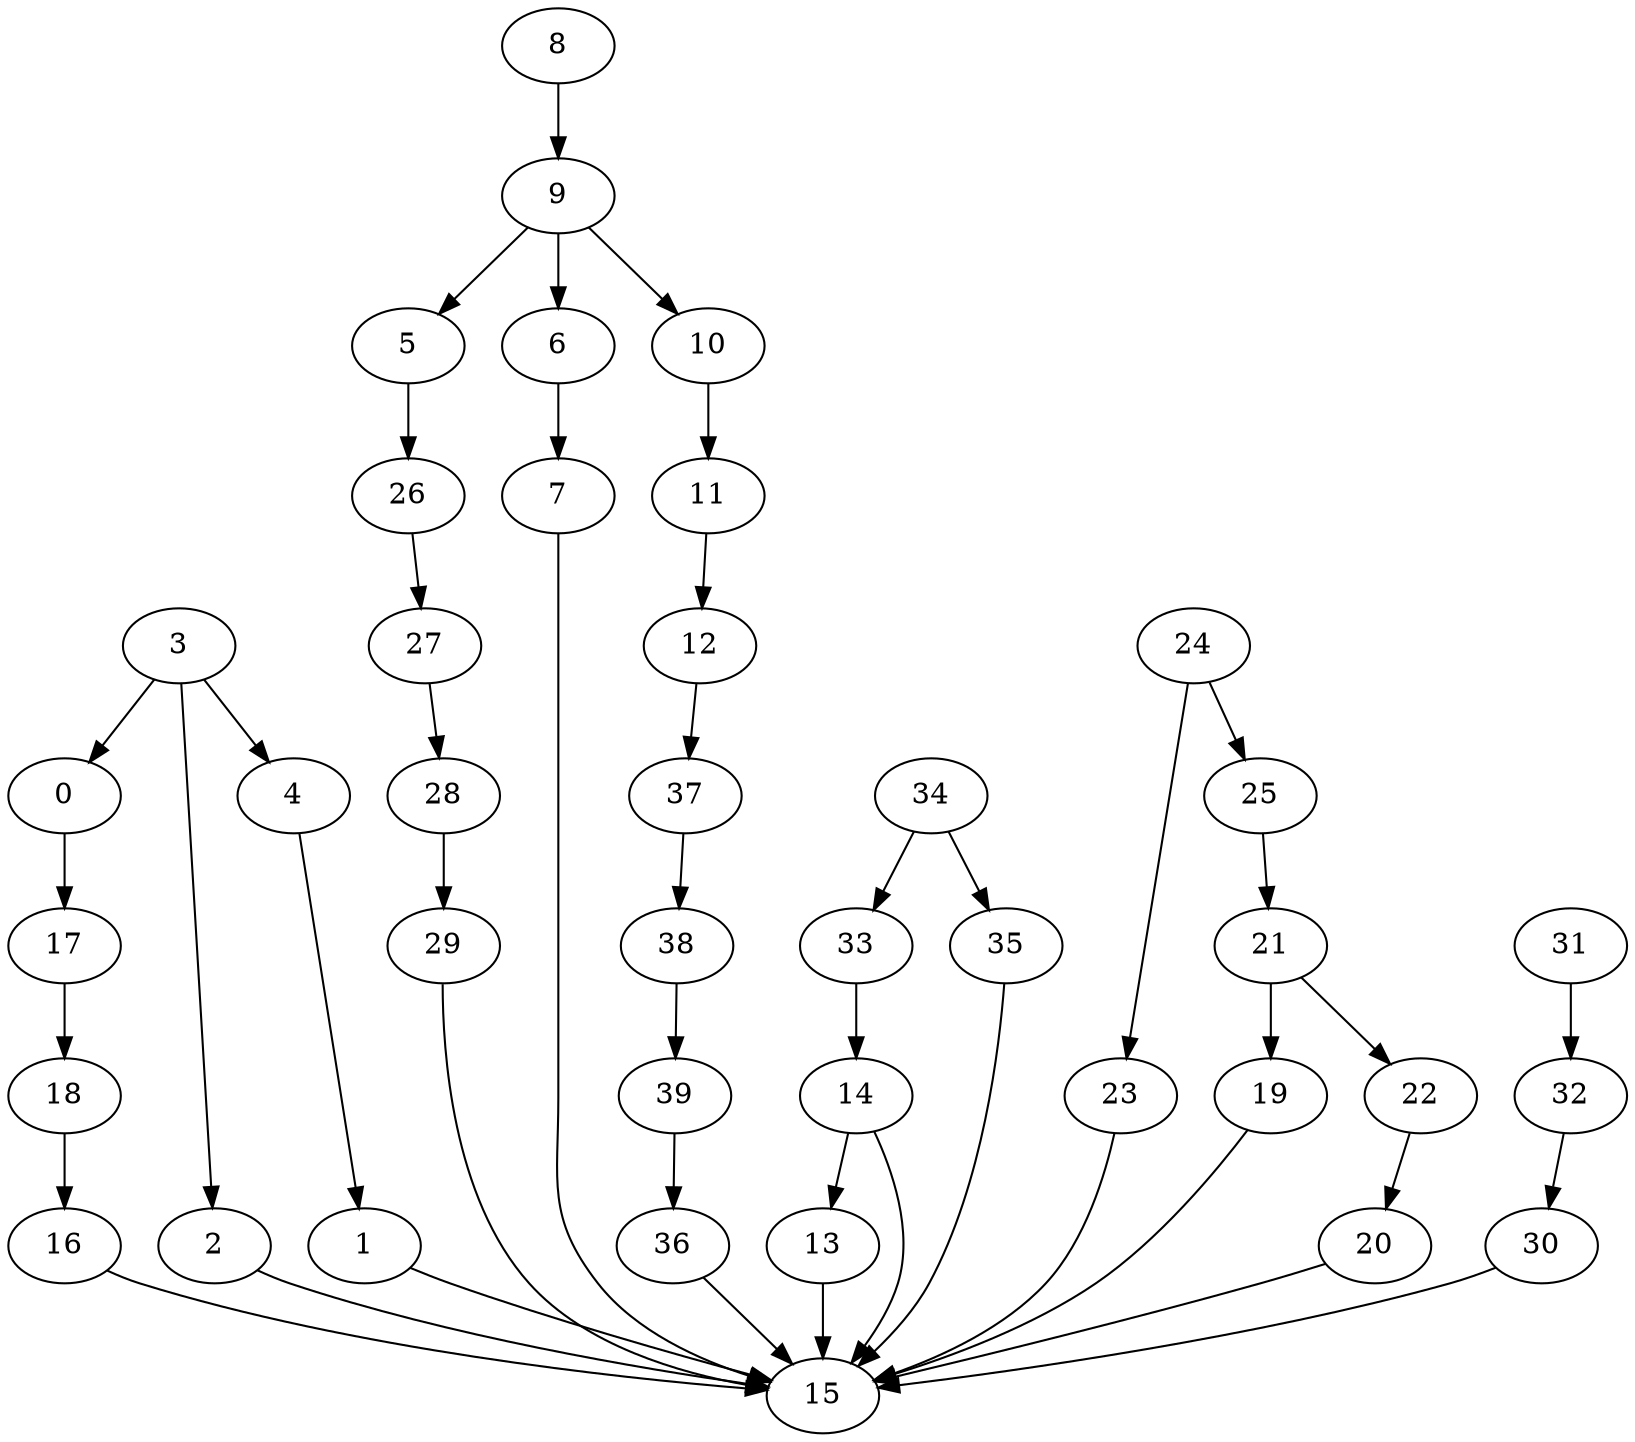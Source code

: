 strict digraph  {
0 [exec=122];
1 [exec=85];
2 [exec=74];
3 [exec=114];
4 [exec=186];
5 [exec=170];
6 [exec=193];
7 [exec=75];
8 [exec=140];
9 [exec=161];
10 [exec=130];
11 [exec=102];
12 [exec=191];
13 [exec=50];
14 [exec=176];
15 [exec=135];
16 [exec=111];
17 [exec=86];
18 [exec=189];
19 [exec=77];
20 [exec=127];
21 [exec=191];
22 [exec=124];
23 [exec=116];
24 [exec=171];
25 [exec=67];
26 [exec=70];
27 [exec=188];
28 [exec=150];
29 [exec=184];
30 [exec=198];
31 [exec=120];
32 [exec=165];
33 [exec=79];
34 [exec=106];
35 [exec=145];
36 [exec=87];
37 [exec=106];
38 [exec=61];
39 [exec=196];
0 -> 17  [comm=20];
1 -> 15  [comm=10];
2 -> 15  [comm=11];
3 -> 4  [comm=6];
3 -> 0  [comm=10];
3 -> 2  [comm=10];
4 -> 1  [comm=15];
5 -> 26  [comm=13];
6 -> 7  [comm=8];
7 -> 15  [comm=19];
8 -> 9  [comm=10];
9 -> 10  [comm=5];
9 -> 5  [comm=20];
9 -> 6  [comm=18];
10 -> 11  [comm=14];
11 -> 12  [comm=16];
12 -> 37  [comm=17];
13 -> 15  [comm=13];
14 -> 15  [comm=9];
14 -> 13  [comm=5];
16 -> 15  [comm=19];
17 -> 18  [comm=7];
18 -> 16  [comm=15];
19 -> 15  [comm=6];
20 -> 15  [comm=13];
21 -> 22  [comm=9];
21 -> 19  [comm=12];
22 -> 20  [comm=20];
23 -> 15  [comm=16];
24 -> 25  [comm=14];
24 -> 23  [comm=16];
25 -> 21  [comm=9];
26 -> 27  [comm=14];
27 -> 28  [comm=17];
28 -> 29  [comm=18];
29 -> 15  [comm=7];
30 -> 15  [comm=5];
31 -> 32  [comm=11];
32 -> 30  [comm=15];
33 -> 14  [comm=10];
34 -> 35  [comm=12];
34 -> 33  [comm=12];
35 -> 15  [comm=19];
36 -> 15  [comm=17];
37 -> 38  [comm=18];
38 -> 39  [comm=6];
39 -> 36  [comm=17];
}

